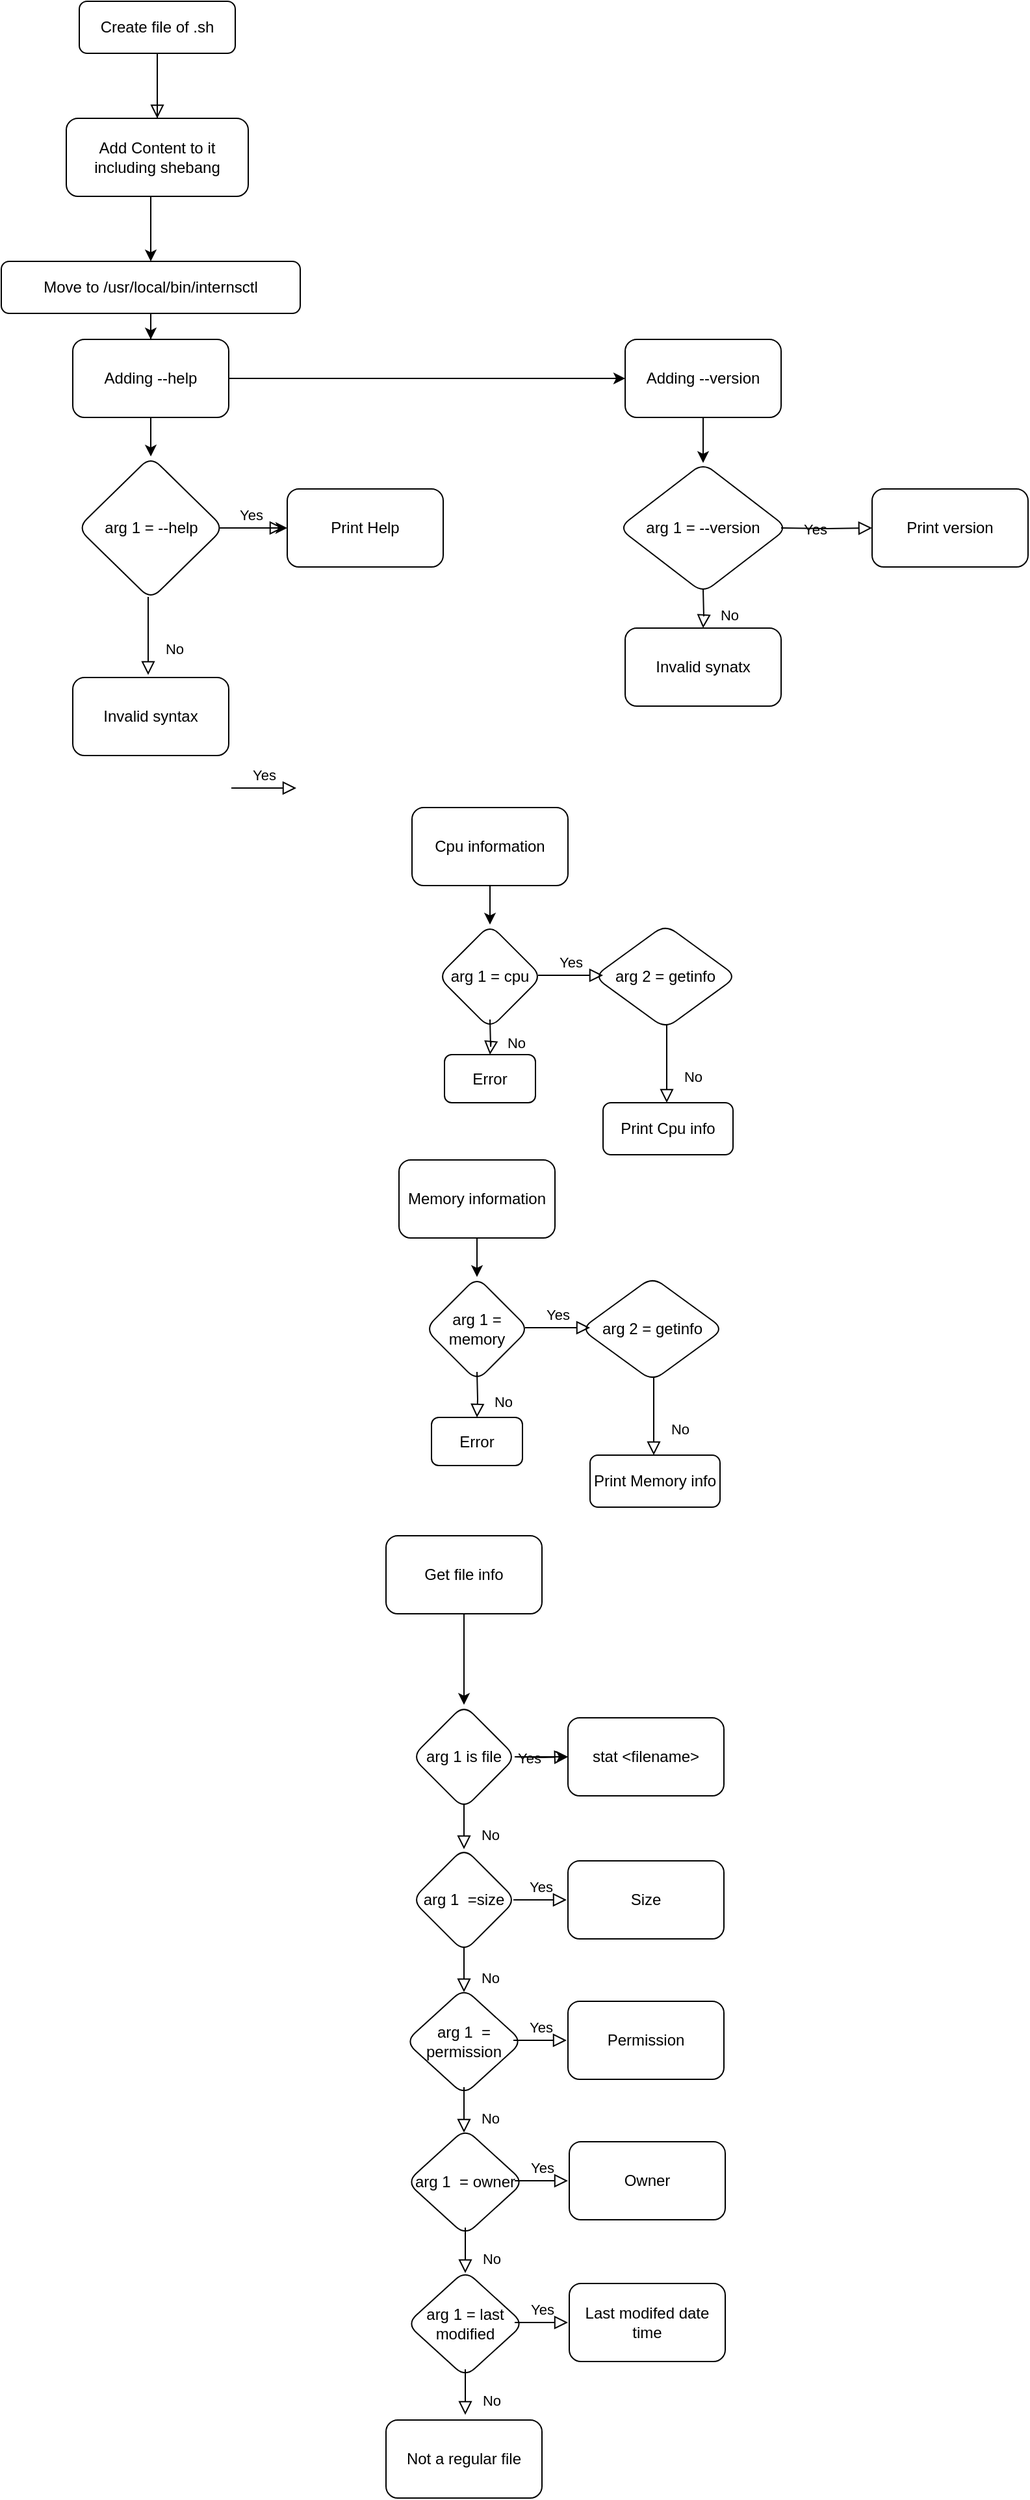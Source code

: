 <mxfile version="21.1.4" type="github">
  <diagram id="C5RBs43oDa-KdzZeNtuy" name="Page-1">
    <mxGraphModel dx="880" dy="484" grid="1" gridSize="10" guides="1" tooltips="1" connect="1" arrows="1" fold="1" page="1" pageScale="1" pageWidth="827" pageHeight="1169" math="0" shadow="0">
      <root>
        <mxCell id="WIyWlLk6GJQsqaUBKTNV-0" />
        <mxCell id="WIyWlLk6GJQsqaUBKTNV-1" parent="WIyWlLk6GJQsqaUBKTNV-0" />
        <mxCell id="WIyWlLk6GJQsqaUBKTNV-2" value="" style="rounded=0;html=1;jettySize=auto;orthogonalLoop=1;fontSize=11;endArrow=block;endFill=0;endSize=8;strokeWidth=1;shadow=0;labelBackgroundColor=none;edgeStyle=orthogonalEdgeStyle;" parent="WIyWlLk6GJQsqaUBKTNV-1" source="WIyWlLk6GJQsqaUBKTNV-3" edge="1">
          <mxGeometry relative="1" as="geometry">
            <mxPoint x="124" y="170" as="targetPoint" />
          </mxGeometry>
        </mxCell>
        <mxCell id="au4sAqK347KHXuccERVV-2" value="" style="edgeStyle=orthogonalEdgeStyle;rounded=0;orthogonalLoop=1;jettySize=auto;html=1;" edge="1" parent="WIyWlLk6GJQsqaUBKTNV-1" source="WIyWlLk6GJQsqaUBKTNV-3" target="au4sAqK347KHXuccERVV-1">
          <mxGeometry relative="1" as="geometry">
            <Array as="points">
              <mxPoint x="124" y="200" />
            </Array>
          </mxGeometry>
        </mxCell>
        <mxCell id="WIyWlLk6GJQsqaUBKTNV-3" value="Create file of .sh" style="rounded=1;whiteSpace=wrap;html=1;fontSize=12;glass=0;strokeWidth=1;shadow=0;" parent="WIyWlLk6GJQsqaUBKTNV-1" vertex="1">
          <mxGeometry x="64" y="80" width="120" height="40" as="geometry" />
        </mxCell>
        <mxCell id="WIyWlLk6GJQsqaUBKTNV-8" value="No" style="rounded=0;html=1;jettySize=auto;orthogonalLoop=1;fontSize=11;endArrow=block;endFill=0;endSize=8;strokeWidth=1;shadow=0;labelBackgroundColor=none;edgeStyle=orthogonalEdgeStyle;" parent="WIyWlLk6GJQsqaUBKTNV-1" edge="1">
          <mxGeometry x="0.333" y="20" relative="1" as="geometry">
            <mxPoint as="offset" />
            <mxPoint x="117" y="538" as="sourcePoint" />
            <mxPoint x="117" y="598" as="targetPoint" />
          </mxGeometry>
        </mxCell>
        <mxCell id="WIyWlLk6GJQsqaUBKTNV-9" value="Yes" style="edgeStyle=orthogonalEdgeStyle;rounded=0;html=1;jettySize=auto;orthogonalLoop=1;fontSize=11;endArrow=block;endFill=0;endSize=8;strokeWidth=1;shadow=0;labelBackgroundColor=none;" parent="WIyWlLk6GJQsqaUBKTNV-1" edge="1">
          <mxGeometry y="10" relative="1" as="geometry">
            <mxPoint as="offset" />
            <mxPoint x="171" y="485" as="sourcePoint" />
            <mxPoint x="221" y="485" as="targetPoint" />
          </mxGeometry>
        </mxCell>
        <mxCell id="au4sAqK347KHXuccERVV-0" value="Add Content to it&lt;br&gt;including shebang" style="rounded=1;whiteSpace=wrap;html=1;" vertex="1" parent="WIyWlLk6GJQsqaUBKTNV-1">
          <mxGeometry x="54" y="170" width="140" height="60" as="geometry" />
        </mxCell>
        <mxCell id="au4sAqK347KHXuccERVV-20" value="" style="edgeStyle=orthogonalEdgeStyle;rounded=0;orthogonalLoop=1;jettySize=auto;html=1;" edge="1" parent="WIyWlLk6GJQsqaUBKTNV-1" source="au4sAqK347KHXuccERVV-1" target="au4sAqK347KHXuccERVV-19">
          <mxGeometry relative="1" as="geometry" />
        </mxCell>
        <mxCell id="au4sAqK347KHXuccERVV-1" value="Move to&amp;nbsp;/usr/local/bin/internsctl" style="rounded=1;whiteSpace=wrap;html=1;fontSize=12;glass=0;strokeWidth=1;shadow=0;" vertex="1" parent="WIyWlLk6GJQsqaUBKTNV-1">
          <mxGeometry x="4" y="280" width="230" height="40" as="geometry" />
        </mxCell>
        <mxCell id="au4sAqK347KHXuccERVV-22" value="" style="edgeStyle=orthogonalEdgeStyle;rounded=0;orthogonalLoop=1;jettySize=auto;html=1;" edge="1" parent="WIyWlLk6GJQsqaUBKTNV-1" source="au4sAqK347KHXuccERVV-19" target="au4sAqK347KHXuccERVV-21">
          <mxGeometry relative="1" as="geometry" />
        </mxCell>
        <mxCell id="au4sAqK347KHXuccERVV-31" value="" style="edgeStyle=orthogonalEdgeStyle;rounded=0;orthogonalLoop=1;jettySize=auto;html=1;" edge="1" parent="WIyWlLk6GJQsqaUBKTNV-1" source="au4sAqK347KHXuccERVV-19" target="au4sAqK347KHXuccERVV-30">
          <mxGeometry relative="1" as="geometry" />
        </mxCell>
        <mxCell id="au4sAqK347KHXuccERVV-19" value="Adding --help" style="whiteSpace=wrap;html=1;rounded=1;glass=0;strokeWidth=1;shadow=0;" vertex="1" parent="WIyWlLk6GJQsqaUBKTNV-1">
          <mxGeometry x="59" y="340" width="120" height="60" as="geometry" />
        </mxCell>
        <mxCell id="au4sAqK347KHXuccERVV-27" value="" style="edgeStyle=orthogonalEdgeStyle;rounded=0;orthogonalLoop=1;jettySize=auto;html=1;" edge="1" parent="WIyWlLk6GJQsqaUBKTNV-1" source="au4sAqK347KHXuccERVV-21" target="au4sAqK347KHXuccERVV-26">
          <mxGeometry relative="1" as="geometry" />
        </mxCell>
        <mxCell id="au4sAqK347KHXuccERVV-21" value="arg 1 = --help" style="rhombus;whiteSpace=wrap;html=1;rounded=1;glass=0;strokeWidth=1;shadow=0;" vertex="1" parent="WIyWlLk6GJQsqaUBKTNV-1">
          <mxGeometry x="62.75" y="430" width="112.5" height="110" as="geometry" />
        </mxCell>
        <mxCell id="au4sAqK347KHXuccERVV-23" value="Yes" style="edgeStyle=orthogonalEdgeStyle;rounded=0;html=1;jettySize=auto;orthogonalLoop=1;fontSize=11;endArrow=block;endFill=0;endSize=8;strokeWidth=1;shadow=0;labelBackgroundColor=none;" edge="1" parent="WIyWlLk6GJQsqaUBKTNV-1">
          <mxGeometry y="10" relative="1" as="geometry">
            <mxPoint as="offset" />
            <mxPoint x="181" y="685" as="sourcePoint" />
            <mxPoint x="231" y="685" as="targetPoint" />
          </mxGeometry>
        </mxCell>
        <mxCell id="au4sAqK347KHXuccERVV-24" value="Invalid syntax" style="whiteSpace=wrap;html=1;rounded=1;glass=0;strokeWidth=1;shadow=0;" vertex="1" parent="WIyWlLk6GJQsqaUBKTNV-1">
          <mxGeometry x="59" y="600" width="120" height="60" as="geometry" />
        </mxCell>
        <mxCell id="au4sAqK347KHXuccERVV-26" value="Print Help" style="whiteSpace=wrap;html=1;rounded=1;glass=0;strokeWidth=1;shadow=0;" vertex="1" parent="WIyWlLk6GJQsqaUBKTNV-1">
          <mxGeometry x="224" y="455" width="120" height="60" as="geometry" />
        </mxCell>
        <mxCell id="au4sAqK347KHXuccERVV-33" value="" style="edgeStyle=orthogonalEdgeStyle;rounded=0;orthogonalLoop=1;jettySize=auto;html=1;" edge="1" parent="WIyWlLk6GJQsqaUBKTNV-1" source="au4sAqK347KHXuccERVV-30" target="au4sAqK347KHXuccERVV-32">
          <mxGeometry relative="1" as="geometry" />
        </mxCell>
        <mxCell id="au4sAqK347KHXuccERVV-30" value="Adding --version" style="whiteSpace=wrap;html=1;rounded=1;glass=0;strokeWidth=1;shadow=0;" vertex="1" parent="WIyWlLk6GJQsqaUBKTNV-1">
          <mxGeometry x="484" y="340" width="120" height="60" as="geometry" />
        </mxCell>
        <mxCell id="au4sAqK347KHXuccERVV-32" value="arg 1 = --version" style="rhombus;whiteSpace=wrap;html=1;rounded=1;glass=0;strokeWidth=1;shadow=0;" vertex="1" parent="WIyWlLk6GJQsqaUBKTNV-1">
          <mxGeometry x="479" y="435" width="130" height="100" as="geometry" />
        </mxCell>
        <mxCell id="au4sAqK347KHXuccERVV-34" value="Yes" style="edgeStyle=orthogonalEdgeStyle;rounded=0;html=1;jettySize=auto;orthogonalLoop=1;fontSize=11;endArrow=block;endFill=0;endSize=8;strokeWidth=1;shadow=0;labelBackgroundColor=none;" edge="1" parent="WIyWlLk6GJQsqaUBKTNV-1" target="au4sAqK347KHXuccERVV-51">
          <mxGeometry y="10" relative="1" as="geometry">
            <mxPoint as="offset" />
            <mxPoint x="604" y="485" as="sourcePoint" />
            <mxPoint x="654" y="485" as="targetPoint" />
          </mxGeometry>
        </mxCell>
        <mxCell id="au4sAqK347KHXuccERVV-36" value="No" style="rounded=0;html=1;jettySize=auto;orthogonalLoop=1;fontSize=11;endArrow=block;endFill=0;endSize=8;strokeWidth=1;shadow=0;labelBackgroundColor=none;edgeStyle=orthogonalEdgeStyle;" edge="1" parent="WIyWlLk6GJQsqaUBKTNV-1" target="au4sAqK347KHXuccERVV-50">
          <mxGeometry x="0.333" y="20" relative="1" as="geometry">
            <mxPoint as="offset" />
            <mxPoint x="544" y="532" as="sourcePoint" />
            <mxPoint x="544" y="592" as="targetPoint" />
          </mxGeometry>
        </mxCell>
        <mxCell id="au4sAqK347KHXuccERVV-50" value="Invalid synatx" style="rounded=1;whiteSpace=wrap;html=1;" vertex="1" parent="WIyWlLk6GJQsqaUBKTNV-1">
          <mxGeometry x="484" y="562" width="120" height="60" as="geometry" />
        </mxCell>
        <mxCell id="au4sAqK347KHXuccERVV-51" value="Print version" style="rounded=1;whiteSpace=wrap;html=1;" vertex="1" parent="WIyWlLk6GJQsqaUBKTNV-1">
          <mxGeometry x="674" y="455" width="120" height="60" as="geometry" />
        </mxCell>
        <mxCell id="au4sAqK347KHXuccERVV-54" value="" style="edgeStyle=orthogonalEdgeStyle;rounded=0;orthogonalLoop=1;jettySize=auto;html=1;" edge="1" parent="WIyWlLk6GJQsqaUBKTNV-1" source="au4sAqK347KHXuccERVV-52" target="au4sAqK347KHXuccERVV-53">
          <mxGeometry relative="1" as="geometry" />
        </mxCell>
        <mxCell id="au4sAqK347KHXuccERVV-52" value="Cpu information" style="rounded=1;whiteSpace=wrap;html=1;" vertex="1" parent="WIyWlLk6GJQsqaUBKTNV-1">
          <mxGeometry x="320" y="700" width="120" height="60" as="geometry" />
        </mxCell>
        <mxCell id="au4sAqK347KHXuccERVV-53" value="arg 1 = cpu" style="rhombus;whiteSpace=wrap;html=1;rounded=1;" vertex="1" parent="WIyWlLk6GJQsqaUBKTNV-1">
          <mxGeometry x="340" y="790" width="80" height="80" as="geometry" />
        </mxCell>
        <mxCell id="au4sAqK347KHXuccERVV-55" value="arg 2 = getinfo" style="rhombus;whiteSpace=wrap;html=1;rounded=1;" vertex="1" parent="WIyWlLk6GJQsqaUBKTNV-1">
          <mxGeometry x="460" y="790" width="110" height="80" as="geometry" />
        </mxCell>
        <mxCell id="au4sAqK347KHXuccERVV-57" value="Yes" style="edgeStyle=orthogonalEdgeStyle;rounded=0;html=1;jettySize=auto;orthogonalLoop=1;fontSize=11;endArrow=block;endFill=0;endSize=8;strokeWidth=1;shadow=0;labelBackgroundColor=none;" edge="1" parent="WIyWlLk6GJQsqaUBKTNV-1">
          <mxGeometry y="10" relative="1" as="geometry">
            <mxPoint as="offset" />
            <mxPoint x="417" y="829" as="sourcePoint" />
            <mxPoint x="467" y="829" as="targetPoint" />
          </mxGeometry>
        </mxCell>
        <mxCell id="au4sAqK347KHXuccERVV-58" value="No" style="rounded=0;html=1;jettySize=auto;orthogonalLoop=1;fontSize=11;endArrow=block;endFill=0;endSize=8;strokeWidth=1;shadow=0;labelBackgroundColor=none;edgeStyle=orthogonalEdgeStyle;" edge="1" parent="WIyWlLk6GJQsqaUBKTNV-1">
          <mxGeometry x="0.333" y="20" relative="1" as="geometry">
            <mxPoint as="offset" />
            <mxPoint x="516" y="867" as="sourcePoint" />
            <mxPoint x="516" y="927" as="targetPoint" />
          </mxGeometry>
        </mxCell>
        <mxCell id="au4sAqK347KHXuccERVV-59" value="Print Cpu info" style="rounded=1;whiteSpace=wrap;html=1;" vertex="1" parent="WIyWlLk6GJQsqaUBKTNV-1">
          <mxGeometry x="467" y="927" width="100" height="40" as="geometry" />
        </mxCell>
        <mxCell id="au4sAqK347KHXuccERVV-60" value="No" style="rounded=0;html=1;jettySize=auto;orthogonalLoop=1;fontSize=11;endArrow=block;endFill=0;endSize=8;strokeWidth=1;shadow=0;labelBackgroundColor=none;edgeStyle=orthogonalEdgeStyle;" edge="1" parent="WIyWlLk6GJQsqaUBKTNV-1" target="au4sAqK347KHXuccERVV-61">
          <mxGeometry x="0.333" y="20" relative="1" as="geometry">
            <mxPoint as="offset" />
            <mxPoint x="380" y="863" as="sourcePoint" />
            <mxPoint x="380" y="923" as="targetPoint" />
          </mxGeometry>
        </mxCell>
        <mxCell id="au4sAqK347KHXuccERVV-61" value="Error" style="rounded=1;whiteSpace=wrap;html=1;" vertex="1" parent="WIyWlLk6GJQsqaUBKTNV-1">
          <mxGeometry x="345" y="890" width="70" height="37" as="geometry" />
        </mxCell>
        <mxCell id="au4sAqK347KHXuccERVV-62" value="" style="edgeStyle=orthogonalEdgeStyle;rounded=0;orthogonalLoop=1;jettySize=auto;html=1;" edge="1" parent="WIyWlLk6GJQsqaUBKTNV-1" source="au4sAqK347KHXuccERVV-63" target="au4sAqK347KHXuccERVV-64">
          <mxGeometry relative="1" as="geometry" />
        </mxCell>
        <mxCell id="au4sAqK347KHXuccERVV-63" value="Memory information" style="rounded=1;whiteSpace=wrap;html=1;" vertex="1" parent="WIyWlLk6GJQsqaUBKTNV-1">
          <mxGeometry x="310" y="971" width="120" height="60" as="geometry" />
        </mxCell>
        <mxCell id="au4sAqK347KHXuccERVV-64" value="arg 1 = memory" style="rhombus;whiteSpace=wrap;html=1;rounded=1;" vertex="1" parent="WIyWlLk6GJQsqaUBKTNV-1">
          <mxGeometry x="330" y="1061" width="80" height="80" as="geometry" />
        </mxCell>
        <mxCell id="au4sAqK347KHXuccERVV-65" value="arg 2 = getinfo" style="rhombus;whiteSpace=wrap;html=1;rounded=1;" vertex="1" parent="WIyWlLk6GJQsqaUBKTNV-1">
          <mxGeometry x="450" y="1061" width="110" height="80" as="geometry" />
        </mxCell>
        <mxCell id="au4sAqK347KHXuccERVV-66" value="Yes" style="edgeStyle=orthogonalEdgeStyle;rounded=0;html=1;jettySize=auto;orthogonalLoop=1;fontSize=11;endArrow=block;endFill=0;endSize=8;strokeWidth=1;shadow=0;labelBackgroundColor=none;" edge="1" parent="WIyWlLk6GJQsqaUBKTNV-1">
          <mxGeometry y="10" relative="1" as="geometry">
            <mxPoint as="offset" />
            <mxPoint x="407" y="1100" as="sourcePoint" />
            <mxPoint x="457" y="1100" as="targetPoint" />
          </mxGeometry>
        </mxCell>
        <mxCell id="au4sAqK347KHXuccERVV-67" value="No" style="rounded=0;html=1;jettySize=auto;orthogonalLoop=1;fontSize=11;endArrow=block;endFill=0;endSize=8;strokeWidth=1;shadow=0;labelBackgroundColor=none;edgeStyle=orthogonalEdgeStyle;" edge="1" parent="WIyWlLk6GJQsqaUBKTNV-1">
          <mxGeometry x="0.333" y="20" relative="1" as="geometry">
            <mxPoint as="offset" />
            <mxPoint x="506" y="1138" as="sourcePoint" />
            <mxPoint x="506" y="1198" as="targetPoint" />
          </mxGeometry>
        </mxCell>
        <mxCell id="au4sAqK347KHXuccERVV-68" value="Print Memory info" style="rounded=1;whiteSpace=wrap;html=1;" vertex="1" parent="WIyWlLk6GJQsqaUBKTNV-1">
          <mxGeometry x="457" y="1198" width="100" height="40" as="geometry" />
        </mxCell>
        <mxCell id="au4sAqK347KHXuccERVV-69" value="No" style="rounded=0;html=1;jettySize=auto;orthogonalLoop=1;fontSize=11;endArrow=block;endFill=0;endSize=8;strokeWidth=1;shadow=0;labelBackgroundColor=none;edgeStyle=orthogonalEdgeStyle;" edge="1" parent="WIyWlLk6GJQsqaUBKTNV-1" target="au4sAqK347KHXuccERVV-70">
          <mxGeometry x="0.333" y="20" relative="1" as="geometry">
            <mxPoint as="offset" />
            <mxPoint x="370" y="1134" as="sourcePoint" />
            <mxPoint x="370" y="1194" as="targetPoint" />
          </mxGeometry>
        </mxCell>
        <mxCell id="au4sAqK347KHXuccERVV-70" value="Error" style="rounded=1;whiteSpace=wrap;html=1;" vertex="1" parent="WIyWlLk6GJQsqaUBKTNV-1">
          <mxGeometry x="335" y="1169" width="70" height="37" as="geometry" />
        </mxCell>
        <mxCell id="au4sAqK347KHXuccERVV-73" value="" style="edgeStyle=orthogonalEdgeStyle;rounded=0;orthogonalLoop=1;jettySize=auto;html=1;" edge="1" parent="WIyWlLk6GJQsqaUBKTNV-1" source="au4sAqK347KHXuccERVV-71" target="au4sAqK347KHXuccERVV-72">
          <mxGeometry relative="1" as="geometry" />
        </mxCell>
        <mxCell id="au4sAqK347KHXuccERVV-71" value="Get file info" style="rounded=1;whiteSpace=wrap;html=1;" vertex="1" parent="WIyWlLk6GJQsqaUBKTNV-1">
          <mxGeometry x="300" y="1260" width="120" height="60" as="geometry" />
        </mxCell>
        <mxCell id="au4sAqK347KHXuccERVV-79" value="" style="edgeStyle=orthogonalEdgeStyle;rounded=0;orthogonalLoop=1;jettySize=auto;html=1;" edge="1" parent="WIyWlLk6GJQsqaUBKTNV-1" source="au4sAqK347KHXuccERVV-72" target="au4sAqK347KHXuccERVV-75">
          <mxGeometry relative="1" as="geometry" />
        </mxCell>
        <mxCell id="au4sAqK347KHXuccERVV-72" value="arg 1 is file" style="rhombus;whiteSpace=wrap;html=1;rounded=1;" vertex="1" parent="WIyWlLk6GJQsqaUBKTNV-1">
          <mxGeometry x="320" y="1390" width="80" height="80" as="geometry" />
        </mxCell>
        <mxCell id="au4sAqK347KHXuccERVV-74" value="Yes" style="edgeStyle=orthogonalEdgeStyle;rounded=0;html=1;jettySize=auto;orthogonalLoop=1;fontSize=11;endArrow=block;endFill=0;endSize=8;strokeWidth=1;shadow=0;labelBackgroundColor=none;" edge="1" parent="WIyWlLk6GJQsqaUBKTNV-1" target="au4sAqK347KHXuccERVV-75">
          <mxGeometry y="10" relative="1" as="geometry">
            <mxPoint as="offset" />
            <mxPoint x="399" y="1430" as="sourcePoint" />
            <mxPoint x="449" y="1430" as="targetPoint" />
          </mxGeometry>
        </mxCell>
        <mxCell id="au4sAqK347KHXuccERVV-75" value="stat &amp;lt;filename&amp;gt;" style="rounded=1;whiteSpace=wrap;html=1;" vertex="1" parent="WIyWlLk6GJQsqaUBKTNV-1">
          <mxGeometry x="440" y="1400" width="120" height="60" as="geometry" />
        </mxCell>
        <mxCell id="au4sAqK347KHXuccERVV-76" value="No" style="rounded=0;html=1;jettySize=auto;orthogonalLoop=1;fontSize=11;endArrow=block;endFill=0;endSize=8;strokeWidth=1;shadow=0;labelBackgroundColor=none;edgeStyle=orthogonalEdgeStyle;" edge="1" parent="WIyWlLk6GJQsqaUBKTNV-1">
          <mxGeometry x="0.333" y="20" relative="1" as="geometry">
            <mxPoint as="offset" />
            <mxPoint x="360" y="1466" as="sourcePoint" />
            <mxPoint x="360" y="1501" as="targetPoint" />
          </mxGeometry>
        </mxCell>
        <mxCell id="au4sAqK347KHXuccERVV-78" value="arg 1&amp;nbsp; =size" style="rhombus;whiteSpace=wrap;html=1;rounded=1;" vertex="1" parent="WIyWlLk6GJQsqaUBKTNV-1">
          <mxGeometry x="320" y="1500" width="80" height="80" as="geometry" />
        </mxCell>
        <mxCell id="au4sAqK347KHXuccERVV-80" value="Yes" style="edgeStyle=orthogonalEdgeStyle;rounded=0;html=1;jettySize=auto;orthogonalLoop=1;fontSize=11;endArrow=block;endFill=0;endSize=8;strokeWidth=1;shadow=0;labelBackgroundColor=none;" edge="1" parent="WIyWlLk6GJQsqaUBKTNV-1">
          <mxGeometry y="10" relative="1" as="geometry">
            <mxPoint as="offset" />
            <mxPoint x="398" y="1540" as="sourcePoint" />
            <mxPoint x="439" y="1540" as="targetPoint" />
          </mxGeometry>
        </mxCell>
        <mxCell id="au4sAqK347KHXuccERVV-81" value="Size" style="rounded=1;whiteSpace=wrap;html=1;" vertex="1" parent="WIyWlLk6GJQsqaUBKTNV-1">
          <mxGeometry x="440" y="1510" width="120" height="60" as="geometry" />
        </mxCell>
        <mxCell id="au4sAqK347KHXuccERVV-82" value="No" style="rounded=0;html=1;jettySize=auto;orthogonalLoop=1;fontSize=11;endArrow=block;endFill=0;endSize=8;strokeWidth=1;shadow=0;labelBackgroundColor=none;edgeStyle=orthogonalEdgeStyle;" edge="1" parent="WIyWlLk6GJQsqaUBKTNV-1">
          <mxGeometry x="0.333" y="20" relative="1" as="geometry">
            <mxPoint as="offset" />
            <mxPoint x="360" y="1576" as="sourcePoint" />
            <mxPoint x="360" y="1611" as="targetPoint" />
          </mxGeometry>
        </mxCell>
        <mxCell id="au4sAqK347KHXuccERVV-83" value="arg 1&amp;nbsp; = permission" style="rhombus;whiteSpace=wrap;html=1;rounded=1;" vertex="1" parent="WIyWlLk6GJQsqaUBKTNV-1">
          <mxGeometry x="315" y="1608" width="90" height="82" as="geometry" />
        </mxCell>
        <mxCell id="au4sAqK347KHXuccERVV-84" value="Yes" style="edgeStyle=orthogonalEdgeStyle;rounded=0;html=1;jettySize=auto;orthogonalLoop=1;fontSize=11;endArrow=block;endFill=0;endSize=8;strokeWidth=1;shadow=0;labelBackgroundColor=none;" edge="1" parent="WIyWlLk6GJQsqaUBKTNV-1">
          <mxGeometry y="10" relative="1" as="geometry">
            <mxPoint as="offset" />
            <mxPoint x="398" y="1648" as="sourcePoint" />
            <mxPoint x="439" y="1648" as="targetPoint" />
          </mxGeometry>
        </mxCell>
        <mxCell id="au4sAqK347KHXuccERVV-85" value="Permission" style="rounded=1;whiteSpace=wrap;html=1;" vertex="1" parent="WIyWlLk6GJQsqaUBKTNV-1">
          <mxGeometry x="440" y="1618" width="120" height="60" as="geometry" />
        </mxCell>
        <mxCell id="au4sAqK347KHXuccERVV-86" value="No" style="rounded=0;html=1;jettySize=auto;orthogonalLoop=1;fontSize=11;endArrow=block;endFill=0;endSize=8;strokeWidth=1;shadow=0;labelBackgroundColor=none;edgeStyle=orthogonalEdgeStyle;" edge="1" parent="WIyWlLk6GJQsqaUBKTNV-1">
          <mxGeometry x="0.333" y="20" relative="1" as="geometry">
            <mxPoint as="offset" />
            <mxPoint x="360" y="1684" as="sourcePoint" />
            <mxPoint x="360" y="1719" as="targetPoint" />
          </mxGeometry>
        </mxCell>
        <mxCell id="au4sAqK347KHXuccERVV-87" value="arg 1&amp;nbsp; = owner" style="rhombus;whiteSpace=wrap;html=1;rounded=1;" vertex="1" parent="WIyWlLk6GJQsqaUBKTNV-1">
          <mxGeometry x="316" y="1716" width="90" height="82" as="geometry" />
        </mxCell>
        <mxCell id="au4sAqK347KHXuccERVV-88" value="Yes" style="edgeStyle=orthogonalEdgeStyle;rounded=0;html=1;jettySize=auto;orthogonalLoop=1;fontSize=11;endArrow=block;endFill=0;endSize=8;strokeWidth=1;shadow=0;labelBackgroundColor=none;" edge="1" parent="WIyWlLk6GJQsqaUBKTNV-1">
          <mxGeometry y="10" relative="1" as="geometry">
            <mxPoint as="offset" />
            <mxPoint x="399" y="1756" as="sourcePoint" />
            <mxPoint x="440" y="1756" as="targetPoint" />
          </mxGeometry>
        </mxCell>
        <mxCell id="au4sAqK347KHXuccERVV-89" value="Owner" style="rounded=1;whiteSpace=wrap;html=1;" vertex="1" parent="WIyWlLk6GJQsqaUBKTNV-1">
          <mxGeometry x="441" y="1726" width="120" height="60" as="geometry" />
        </mxCell>
        <mxCell id="au4sAqK347KHXuccERVV-90" value="No" style="rounded=0;html=1;jettySize=auto;orthogonalLoop=1;fontSize=11;endArrow=block;endFill=0;endSize=8;strokeWidth=1;shadow=0;labelBackgroundColor=none;edgeStyle=orthogonalEdgeStyle;" edge="1" parent="WIyWlLk6GJQsqaUBKTNV-1">
          <mxGeometry x="0.333" y="20" relative="1" as="geometry">
            <mxPoint as="offset" />
            <mxPoint x="361" y="1792" as="sourcePoint" />
            <mxPoint x="361" y="1827" as="targetPoint" />
          </mxGeometry>
        </mxCell>
        <mxCell id="au4sAqK347KHXuccERVV-91" value="arg 1 = last modified" style="rhombus;whiteSpace=wrap;html=1;rounded=1;" vertex="1" parent="WIyWlLk6GJQsqaUBKTNV-1">
          <mxGeometry x="316" y="1825" width="90" height="82" as="geometry" />
        </mxCell>
        <mxCell id="au4sAqK347KHXuccERVV-92" value="Yes" style="edgeStyle=orthogonalEdgeStyle;rounded=0;html=1;jettySize=auto;orthogonalLoop=1;fontSize=11;endArrow=block;endFill=0;endSize=8;strokeWidth=1;shadow=0;labelBackgroundColor=none;" edge="1" parent="WIyWlLk6GJQsqaUBKTNV-1">
          <mxGeometry y="10" relative="1" as="geometry">
            <mxPoint as="offset" />
            <mxPoint x="399" y="1865" as="sourcePoint" />
            <mxPoint x="440" y="1865" as="targetPoint" />
          </mxGeometry>
        </mxCell>
        <mxCell id="au4sAqK347KHXuccERVV-93" value="Last modifed date time" style="rounded=1;whiteSpace=wrap;html=1;" vertex="1" parent="WIyWlLk6GJQsqaUBKTNV-1">
          <mxGeometry x="441" y="1835" width="120" height="60" as="geometry" />
        </mxCell>
        <mxCell id="au4sAqK347KHXuccERVV-94" value="No" style="rounded=0;html=1;jettySize=auto;orthogonalLoop=1;fontSize=11;endArrow=block;endFill=0;endSize=8;strokeWidth=1;shadow=0;labelBackgroundColor=none;edgeStyle=orthogonalEdgeStyle;" edge="1" parent="WIyWlLk6GJQsqaUBKTNV-1">
          <mxGeometry x="0.333" y="20" relative="1" as="geometry">
            <mxPoint as="offset" />
            <mxPoint x="361" y="1901" as="sourcePoint" />
            <mxPoint x="361" y="1936" as="targetPoint" />
          </mxGeometry>
        </mxCell>
        <mxCell id="au4sAqK347KHXuccERVV-95" value="Not a regular file" style="rounded=1;whiteSpace=wrap;html=1;" vertex="1" parent="WIyWlLk6GJQsqaUBKTNV-1">
          <mxGeometry x="300" y="1940" width="120" height="60" as="geometry" />
        </mxCell>
      </root>
    </mxGraphModel>
  </diagram>
</mxfile>
